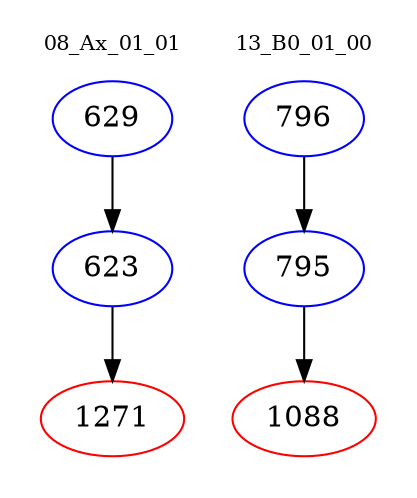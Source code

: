 digraph{
subgraph cluster_0 {
color = white
label = "08_Ax_01_01";
fontsize=10;
T0_629 [label="629", color="blue"]
T0_629 -> T0_623 [color="black"]
T0_623 [label="623", color="blue"]
T0_623 -> T0_1271 [color="black"]
T0_1271 [label="1271", color="red"]
}
subgraph cluster_1 {
color = white
label = "13_B0_01_00";
fontsize=10;
T1_796 [label="796", color="blue"]
T1_796 -> T1_795 [color="black"]
T1_795 [label="795", color="blue"]
T1_795 -> T1_1088 [color="black"]
T1_1088 [label="1088", color="red"]
}
}
